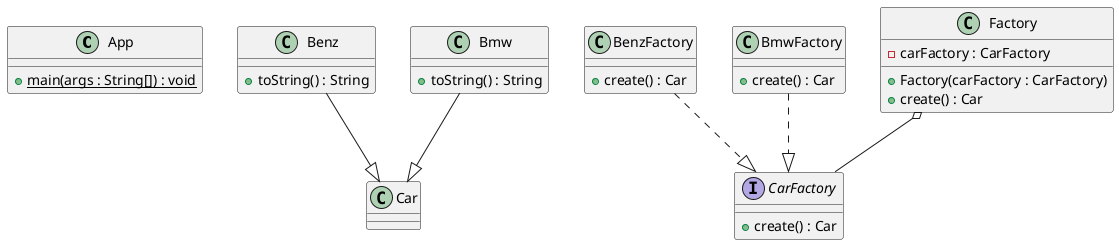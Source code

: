 @startuml

class App {
    + main(args : String[]) {static} : void
}

class Car
class Benz {
    + toString() : String
}
class Bmw {
    + toString() : String
}

interface CarFactory {
    + create() : Car
}

class BenzFactory {
    + create() : Car
}

class BmwFactory {
    + create() : Car
}

class Factory {
    - carFactory : CarFactory
    + Factory(carFactory : CarFactory)
    + create() : Car
}

Benz --|> Car
Bmw --|> Car
BenzFactory ..|> CarFactory
BmwFactory ..|> CarFactory
Factory o-- CarFactory

@enduml